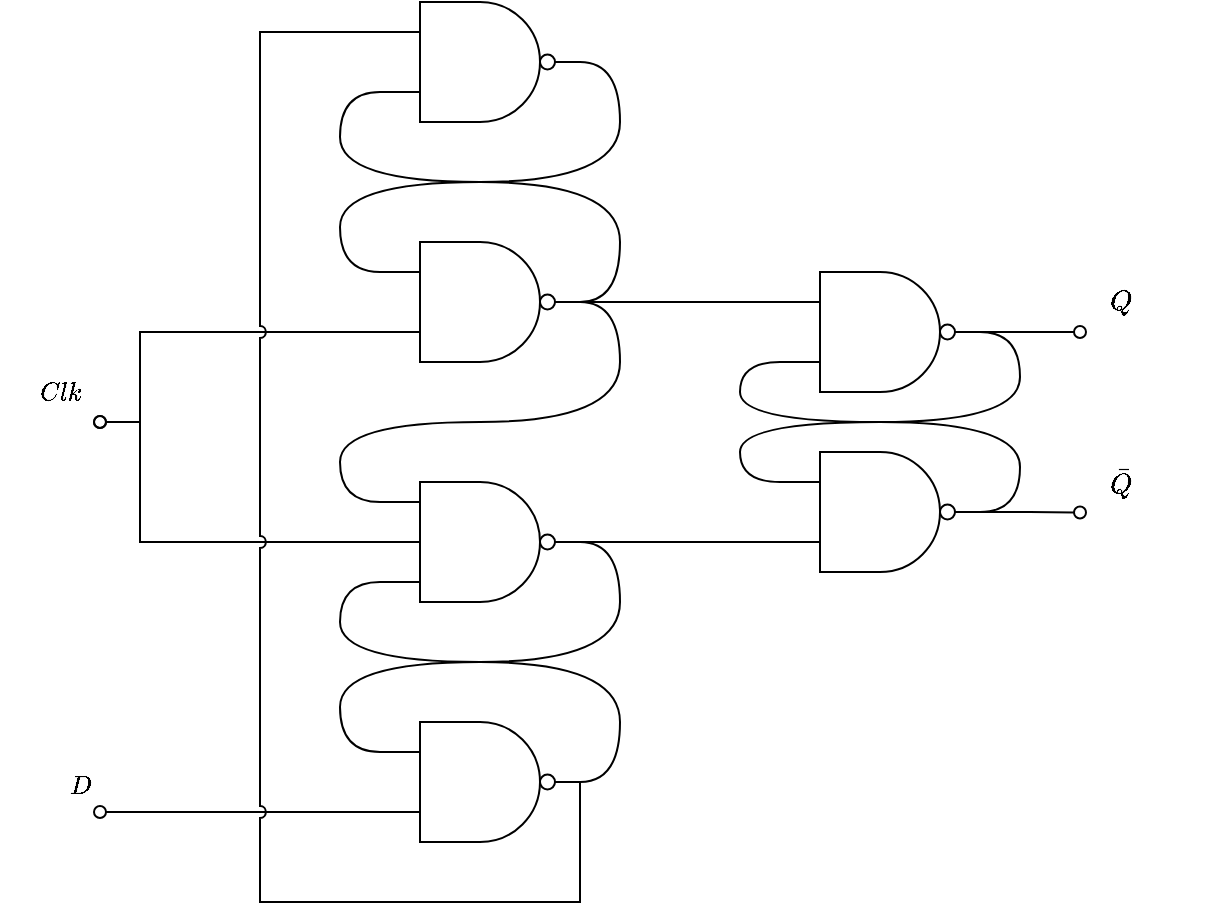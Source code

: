 <mxfile version="22.0.3" type="device">
  <diagram name="Page-1" id="tABNfJBPp44t-wshgyku">
    <mxGraphModel dx="1430" dy="832" grid="1" gridSize="10" guides="1" tooltips="1" connect="1" arrows="1" fold="1" page="1" pageScale="1" pageWidth="850" pageHeight="1100" math="1" shadow="0">
      <root>
        <mxCell id="0" />
        <mxCell id="1" parent="0" />
        <mxCell id="ymyIegONyItxr708rEil-1" value="" style="verticalLabelPosition=bottom;shadow=0;dashed=0;align=center;html=1;verticalAlign=top;shape=mxgraph.electrical.logic_gates.logic_gate;operation=and;negating=1;negSize=0.15;" parent="1" vertex="1">
          <mxGeometry x="260" y="530" width="100" height="60" as="geometry" />
        </mxCell>
        <mxCell id="WE9-xuQVuzRk-wWDjqxM-1" style="edgeStyle=orthogonalEdgeStyle;rounded=0;orthogonalLoop=1;jettySize=auto;html=1;exitX=1;exitY=0.5;exitDx=0;exitDy=0;exitPerimeter=0;endArrow=oval;endFill=0;" edge="1" parent="1" source="ymyIegONyItxr708rEil-2">
          <mxGeometry relative="1" as="geometry">
            <mxPoint x="610" y="695" as="targetPoint" />
          </mxGeometry>
        </mxCell>
        <mxCell id="ymyIegONyItxr708rEil-2" value="" style="verticalLabelPosition=bottom;shadow=0;dashed=0;align=center;html=1;verticalAlign=top;shape=mxgraph.electrical.logic_gates.logic_gate;operation=and;negating=1;negSize=0.15;" parent="1" vertex="1">
          <mxGeometry x="460" y="665" width="100" height="60" as="geometry" />
        </mxCell>
        <mxCell id="ymyIegONyItxr708rEil-22" style="edgeStyle=orthogonalEdgeStyle;shape=connector;rounded=0;orthogonalLoop=1;jettySize=auto;html=1;exitX=0;exitY=0.75;exitDx=0;exitDy=0;exitPerimeter=0;labelBackgroundColor=default;strokeColor=default;align=center;verticalAlign=middle;fontFamily=Helvetica;fontSize=11;fontColor=default;endArrow=oval;endFill=0;" parent="1" source="ymyIegONyItxr708rEil-3" edge="1">
          <mxGeometry relative="1" as="geometry">
            <mxPoint x="120" y="740" as="targetPoint" />
            <Array as="points">
              <mxPoint x="140" y="695" />
              <mxPoint x="140" y="740" />
            </Array>
          </mxGeometry>
        </mxCell>
        <mxCell id="ymyIegONyItxr708rEil-3" value="" style="verticalLabelPosition=bottom;shadow=0;dashed=0;align=center;html=1;verticalAlign=top;shape=mxgraph.electrical.logic_gates.logic_gate;operation=and;negating=1;negSize=0.15;numInputs=2;" parent="1" vertex="1">
          <mxGeometry x="260" y="650" width="100" height="60" as="geometry" />
        </mxCell>
        <mxCell id="ymyIegONyItxr708rEil-23" style="edgeStyle=orthogonalEdgeStyle;shape=connector;rounded=0;orthogonalLoop=1;jettySize=auto;html=1;exitX=0;exitY=0.5;exitDx=0;exitDy=0;exitPerimeter=0;labelBackgroundColor=default;strokeColor=default;align=center;verticalAlign=middle;fontFamily=Helvetica;fontSize=11;fontColor=default;endArrow=oval;endFill=0;jumpStyle=arc;" parent="1" source="ymyIegONyItxr708rEil-4" edge="1">
          <mxGeometry relative="1" as="geometry">
            <mxPoint x="120" y="740" as="targetPoint" />
            <Array as="points">
              <mxPoint x="140" y="800" />
              <mxPoint x="140" y="740" />
            </Array>
          </mxGeometry>
        </mxCell>
        <mxCell id="ymyIegONyItxr708rEil-4" value="" style="verticalLabelPosition=bottom;shadow=0;dashed=0;align=center;html=1;verticalAlign=top;shape=mxgraph.electrical.logic_gates.logic_gate;operation=and;negating=1;negSize=0.15;numInputs=3;" parent="1" vertex="1">
          <mxGeometry x="260" y="770" width="100" height="60" as="geometry" />
        </mxCell>
        <mxCell id="WE9-xuQVuzRk-wWDjqxM-2" style="edgeStyle=orthogonalEdgeStyle;rounded=0;orthogonalLoop=1;jettySize=auto;html=1;exitX=1;exitY=0.5;exitDx=0;exitDy=0;exitPerimeter=0;endArrow=oval;endFill=0;" edge="1" parent="1" source="ymyIegONyItxr708rEil-5">
          <mxGeometry relative="1" as="geometry">
            <mxPoint x="610" y="785.241" as="targetPoint" />
          </mxGeometry>
        </mxCell>
        <mxCell id="ymyIegONyItxr708rEil-5" value="" style="verticalLabelPosition=bottom;shadow=0;dashed=0;align=center;html=1;verticalAlign=top;shape=mxgraph.electrical.logic_gates.logic_gate;operation=and;negating=1;negSize=0.15;numInputs=2;" parent="1" vertex="1">
          <mxGeometry x="460" y="755" width="100" height="60" as="geometry" />
        </mxCell>
        <mxCell id="ymyIegONyItxr708rEil-46" style="edgeStyle=orthogonalEdgeStyle;shape=connector;rounded=0;orthogonalLoop=1;jettySize=auto;html=1;exitX=0;exitY=0.75;exitDx=0;exitDy=0;exitPerimeter=0;labelBackgroundColor=default;strokeColor=default;align=center;verticalAlign=middle;fontFamily=Helvetica;fontSize=11;fontColor=default;endArrow=oval;endFill=0;" parent="1" source="ymyIegONyItxr708rEil-6" edge="1">
          <mxGeometry relative="1" as="geometry">
            <mxPoint x="120" y="935" as="targetPoint" />
          </mxGeometry>
        </mxCell>
        <mxCell id="ymyIegONyItxr708rEil-6" value="" style="verticalLabelPosition=bottom;shadow=0;dashed=0;align=center;html=1;verticalAlign=top;shape=mxgraph.electrical.logic_gates.logic_gate;operation=and;negating=1;negSize=0.15;numInputs=2;" parent="1" vertex="1">
          <mxGeometry x="260" y="890" width="100" height="60" as="geometry" />
        </mxCell>
        <mxCell id="ymyIegONyItxr708rEil-7" style="edgeStyle=orthogonalEdgeStyle;rounded=0;orthogonalLoop=1;jettySize=auto;html=1;exitX=1;exitY=0.5;exitDx=0;exitDy=0;exitPerimeter=0;entryX=0;entryY=0.25;entryDx=0;entryDy=0;entryPerimeter=0;endArrow=none;endFill=0;" parent="1" source="ymyIegONyItxr708rEil-3" target="ymyIegONyItxr708rEil-2" edge="1">
          <mxGeometry relative="1" as="geometry" />
        </mxCell>
        <mxCell id="ymyIegONyItxr708rEil-11" style="edgeStyle=orthogonalEdgeStyle;shape=connector;curved=1;rounded=0;orthogonalLoop=1;jettySize=auto;html=1;exitX=1;exitY=0.5;exitDx=0;exitDy=0;exitPerimeter=0;entryX=0;entryY=0.75;entryDx=0;entryDy=0;entryPerimeter=0;labelBackgroundColor=default;strokeColor=default;align=center;verticalAlign=middle;fontFamily=Helvetica;fontSize=11;fontColor=default;endArrow=none;endFill=0;" parent="1" source="ymyIegONyItxr708rEil-5" target="ymyIegONyItxr708rEil-2" edge="1">
          <mxGeometry relative="1" as="geometry">
            <Array as="points">
              <mxPoint x="580" y="785" />
              <mxPoint x="580" y="740" />
              <mxPoint x="440" y="740" />
              <mxPoint x="440" y="710" />
            </Array>
          </mxGeometry>
        </mxCell>
        <mxCell id="ymyIegONyItxr708rEil-12" style="edgeStyle=orthogonalEdgeStyle;shape=connector;curved=1;rounded=0;orthogonalLoop=1;jettySize=auto;html=1;exitX=1;exitY=0.5;exitDx=0;exitDy=0;exitPerimeter=0;entryX=0;entryY=0.75;entryDx=0;entryDy=0;entryPerimeter=0;labelBackgroundColor=default;strokeColor=default;align=center;verticalAlign=middle;fontFamily=Helvetica;fontSize=11;fontColor=default;endArrow=none;endFill=0;" parent="1" source="ymyIegONyItxr708rEil-3" target="ymyIegONyItxr708rEil-1" edge="1">
          <mxGeometry relative="1" as="geometry" />
        </mxCell>
        <mxCell id="ymyIegONyItxr708rEil-14" style="edgeStyle=orthogonalEdgeStyle;shape=connector;curved=1;rounded=0;orthogonalLoop=1;jettySize=auto;html=1;exitX=0;exitY=0.833;exitDx=0;exitDy=0;exitPerimeter=0;entryX=1;entryY=0.5;entryDx=0;entryDy=0;entryPerimeter=0;labelBackgroundColor=default;strokeColor=default;align=center;verticalAlign=middle;fontFamily=Helvetica;fontSize=11;fontColor=default;endArrow=none;endFill=0;" parent="1" source="ymyIegONyItxr708rEil-4" target="ymyIegONyItxr708rEil-6" edge="1">
          <mxGeometry relative="1" as="geometry" />
        </mxCell>
        <mxCell id="ymyIegONyItxr708rEil-16" style="edgeStyle=orthogonalEdgeStyle;shape=connector;curved=1;rounded=0;orthogonalLoop=1;jettySize=auto;html=1;exitX=1;exitY=0.5;exitDx=0;exitDy=0;exitPerimeter=0;entryX=0;entryY=0.167;entryDx=0;entryDy=0;entryPerimeter=0;labelBackgroundColor=default;strokeColor=default;align=center;verticalAlign=middle;fontFamily=Helvetica;fontSize=11;fontColor=default;endArrow=none;endFill=0;" parent="1" source="ymyIegONyItxr708rEil-3" target="ymyIegONyItxr708rEil-4" edge="1">
          <mxGeometry relative="1" as="geometry" />
        </mxCell>
        <mxCell id="ymyIegONyItxr708rEil-17" style="shape=connector;rounded=0;orthogonalLoop=1;jettySize=auto;html=1;exitX=1;exitY=0.5;exitDx=0;exitDy=0;exitPerimeter=0;entryX=0;entryY=0.25;entryDx=0;entryDy=0;entryPerimeter=0;labelBackgroundColor=default;strokeColor=default;align=center;verticalAlign=middle;fontFamily=Helvetica;fontSize=11;fontColor=default;endArrow=none;endFill=0;edgeStyle=orthogonalEdgeStyle;jumpStyle=arc;" parent="1" source="ymyIegONyItxr708rEil-6" target="ymyIegONyItxr708rEil-1" edge="1">
          <mxGeometry relative="1" as="geometry">
            <Array as="points">
              <mxPoint x="360" y="980" />
              <mxPoint x="200" y="980" />
              <mxPoint x="200" y="545" />
            </Array>
          </mxGeometry>
        </mxCell>
        <mxCell id="ymyIegONyItxr708rEil-36" value="$$Clk$$" style="text;html=1;align=center;verticalAlign=middle;resizable=0;points=[];autosize=1;strokeColor=none;fillColor=none;fontSize=11;fontFamily=Helvetica;fontColor=default;" parent="1" vertex="1">
          <mxGeometry x="70" y="710" width="60" height="30" as="geometry" />
        </mxCell>
        <mxCell id="ymyIegONyItxr708rEil-37" value="&amp;nbsp;$$D$$" style="text;html=1;align=center;verticalAlign=middle;resizable=0;points=[];autosize=1;strokeColor=none;fillColor=none;fontSize=11;fontFamily=Helvetica;fontColor=default;" parent="1" vertex="1">
          <mxGeometry x="80" y="900" width="60" height="30" as="geometry" />
        </mxCell>
        <mxCell id="ymyIegONyItxr708rEil-40" style="edgeStyle=orthogonalEdgeStyle;shape=connector;rounded=0;orthogonalLoop=1;jettySize=auto;html=1;exitX=1;exitY=0.5;exitDx=0;exitDy=0;exitPerimeter=0;entryX=0;entryY=0.25;entryDx=0;entryDy=0;entryPerimeter=0;labelBackgroundColor=default;strokeColor=default;align=center;verticalAlign=middle;fontFamily=Helvetica;fontSize=11;fontColor=default;endArrow=none;endFill=0;curved=1;" parent="1" source="ymyIegONyItxr708rEil-1" target="ymyIegONyItxr708rEil-3" edge="1">
          <mxGeometry relative="1" as="geometry" />
        </mxCell>
        <mxCell id="ymyIegONyItxr708rEil-42" style="edgeStyle=orthogonalEdgeStyle;shape=connector;rounded=0;orthogonalLoop=1;jettySize=auto;html=1;exitX=1;exitY=0.5;exitDx=0;exitDy=0;exitPerimeter=0;entryX=0;entryY=0.25;entryDx=0;entryDy=0;entryPerimeter=0;labelBackgroundColor=default;strokeColor=default;align=center;verticalAlign=middle;fontFamily=Helvetica;fontSize=11;fontColor=default;endArrow=none;endFill=0;curved=1;" parent="1" source="ymyIegONyItxr708rEil-2" target="ymyIegONyItxr708rEil-5" edge="1">
          <mxGeometry relative="1" as="geometry">
            <Array as="points">
              <mxPoint x="580" y="695" />
              <mxPoint x="580" y="740" />
              <mxPoint x="440" y="740" />
              <mxPoint x="440" y="770" />
            </Array>
          </mxGeometry>
        </mxCell>
        <mxCell id="ymyIegONyItxr708rEil-44" style="edgeStyle=orthogonalEdgeStyle;shape=connector;rounded=0;orthogonalLoop=1;jettySize=auto;html=1;exitX=1;exitY=0.5;exitDx=0;exitDy=0;exitPerimeter=0;entryX=0;entryY=0.75;entryDx=0;entryDy=0;entryPerimeter=0;labelBackgroundColor=default;strokeColor=default;align=center;verticalAlign=middle;fontFamily=Helvetica;fontSize=11;fontColor=default;endArrow=none;endFill=0;" parent="1" source="ymyIegONyItxr708rEil-4" target="ymyIegONyItxr708rEil-5" edge="1">
          <mxGeometry relative="1" as="geometry" />
        </mxCell>
        <mxCell id="ymyIegONyItxr708rEil-45" style="edgeStyle=orthogonalEdgeStyle;shape=connector;rounded=0;orthogonalLoop=1;jettySize=auto;html=1;exitX=1;exitY=0.5;exitDx=0;exitDy=0;exitPerimeter=0;entryX=0;entryY=0.25;entryDx=0;entryDy=0;entryPerimeter=0;labelBackgroundColor=default;strokeColor=default;align=center;verticalAlign=middle;fontFamily=Helvetica;fontSize=11;fontColor=default;endArrow=none;endFill=0;curved=1;" parent="1" source="ymyIegONyItxr708rEil-4" target="ymyIegONyItxr708rEil-6" edge="1">
          <mxGeometry relative="1" as="geometry" />
        </mxCell>
        <mxCell id="WE9-xuQVuzRk-wWDjqxM-3" value="$$Q$$" style="text;html=1;align=center;verticalAlign=middle;resizable=0;points=[];autosize=1;strokeColor=none;fillColor=none;" vertex="1" parent="1">
          <mxGeometry x="600" y="665" width="60" height="30" as="geometry" />
        </mxCell>
        <mxCell id="WE9-xuQVuzRk-wWDjqxM-4" value="$$\bar{Q}$$" style="text;html=1;align=center;verticalAlign=middle;resizable=0;points=[];autosize=1;strokeColor=none;fillColor=none;" vertex="1" parent="1">
          <mxGeometry x="585" y="755" width="90" height="30" as="geometry" />
        </mxCell>
      </root>
    </mxGraphModel>
  </diagram>
</mxfile>
